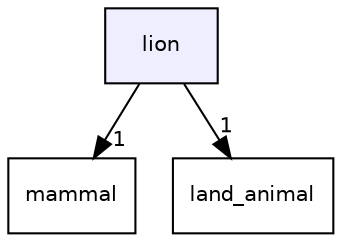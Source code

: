 digraph "lion" {
  compound=true
  node [ fontsize="10", fontname="Helvetica"];
  edge [ labelfontsize="10", labelfontname="Helvetica"];
  dir_54280149b0898aa65475f02a90503d18 [shape=box, label="lion", style="filled", fillcolor="#eeeeff", pencolor="black", URL="dir_54280149b0898aa65475f02a90503d18.html"];
  dir_7d9fa14e413bd664dca6d5c8691fddd9 [shape=box label="mammal" URL="dir_7d9fa14e413bd664dca6d5c8691fddd9.html"];
  dir_83a52d803fb4dfb8ef6086e0996b54b1 [shape=box label="land_animal" URL="dir_83a52d803fb4dfb8ef6086e0996b54b1.html"];
  dir_54280149b0898aa65475f02a90503d18->dir_7d9fa14e413bd664dca6d5c8691fddd9 [headlabel="1", labeldistance=1.5 headhref="dir_000026_000028.html"];
  dir_54280149b0898aa65475f02a90503d18->dir_83a52d803fb4dfb8ef6086e0996b54b1 [headlabel="1", labeldistance=1.5 headhref="dir_000026_000024.html"];
}

